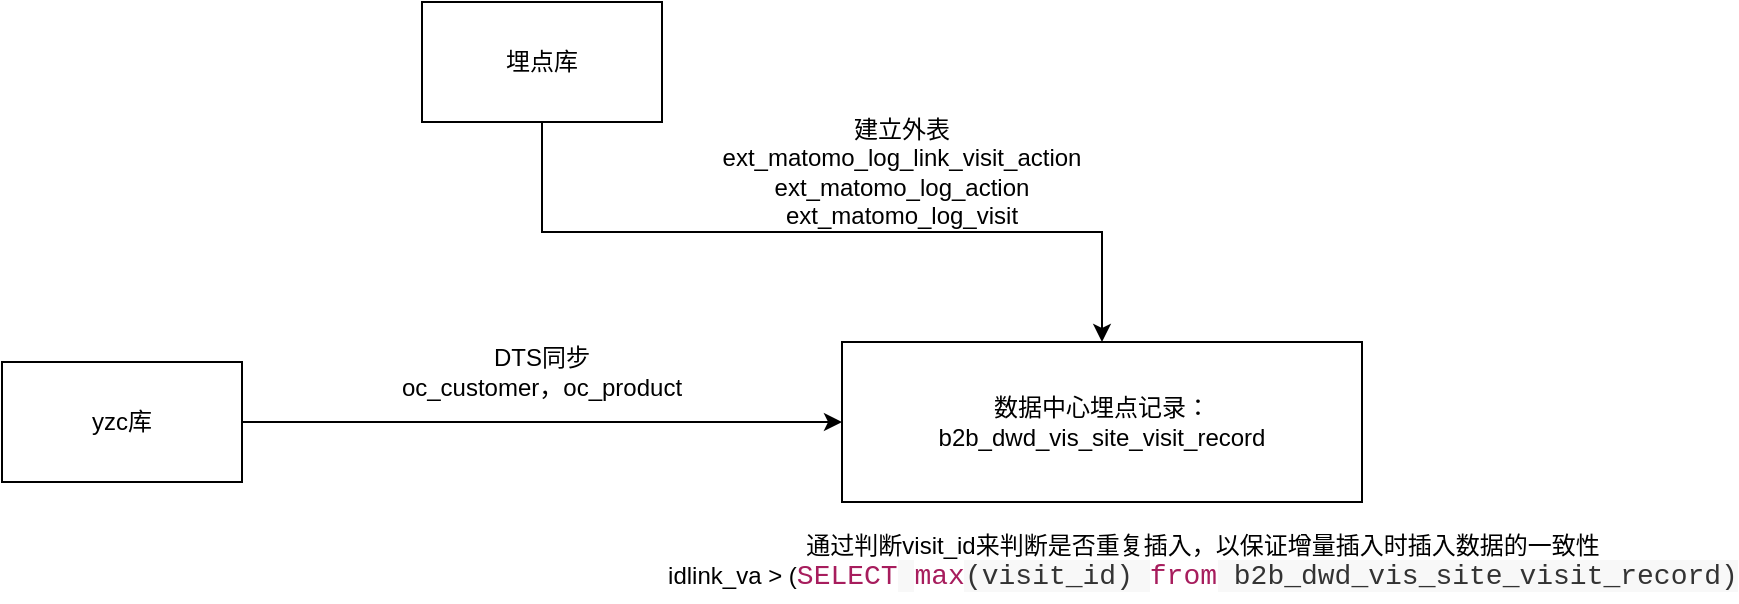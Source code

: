 <mxfile version="22.0.8" type="github">
  <diagram name="第 1 页" id="Nvfa4YNIevCubGbYaG3O">
    <mxGraphModel dx="1426" dy="785" grid="1" gridSize="10" guides="1" tooltips="1" connect="1" arrows="1" fold="1" page="1" pageScale="1" pageWidth="827" pageHeight="1169" math="0" shadow="0">
      <root>
        <mxCell id="0" />
        <mxCell id="1" parent="0" />
        <mxCell id="1pz00MVEpj-N78Dze2-A-1" value="数据中心埋点记录：b2b_dwd_vis_site_visit_record" style="rounded=0;whiteSpace=wrap;html=1;" vertex="1" parent="1">
          <mxGeometry x="460" y="230" width="260" height="80" as="geometry" />
        </mxCell>
        <mxCell id="1pz00MVEpj-N78Dze2-A-6" style="edgeStyle=orthogonalEdgeStyle;rounded=0;orthogonalLoop=1;jettySize=auto;html=1;exitX=0.5;exitY=1;exitDx=0;exitDy=0;entryX=0.5;entryY=0;entryDx=0;entryDy=0;" edge="1" parent="1" source="1pz00MVEpj-N78Dze2-A-2" target="1pz00MVEpj-N78Dze2-A-1">
          <mxGeometry relative="1" as="geometry" />
        </mxCell>
        <mxCell id="1pz00MVEpj-N78Dze2-A-2" value="埋点库" style="rounded=0;whiteSpace=wrap;html=1;" vertex="1" parent="1">
          <mxGeometry x="250" y="60" width="120" height="60" as="geometry" />
        </mxCell>
        <mxCell id="1pz00MVEpj-N78Dze2-A-4" style="edgeStyle=orthogonalEdgeStyle;rounded=0;orthogonalLoop=1;jettySize=auto;html=1;entryX=0;entryY=0.5;entryDx=0;entryDy=0;" edge="1" parent="1" source="1pz00MVEpj-N78Dze2-A-3" target="1pz00MVEpj-N78Dze2-A-1">
          <mxGeometry relative="1" as="geometry" />
        </mxCell>
        <mxCell id="1pz00MVEpj-N78Dze2-A-3" value="yzc库" style="rounded=0;whiteSpace=wrap;html=1;" vertex="1" parent="1">
          <mxGeometry x="40" y="240" width="120" height="60" as="geometry" />
        </mxCell>
        <mxCell id="1pz00MVEpj-N78Dze2-A-5" value="DTS同步&lt;br&gt;oc_customer，oc_product" style="text;html=1;strokeColor=none;fillColor=none;align=center;verticalAlign=middle;whiteSpace=wrap;rounded=0;" vertex="1" parent="1">
          <mxGeometry x="220" y="220" width="180" height="50" as="geometry" />
        </mxCell>
        <mxCell id="1pz00MVEpj-N78Dze2-A-7" value="建立外表&lt;br&gt;ext_matomo_log_link_visit_action&lt;br&gt;ext_matomo_log_action&lt;br&gt;ext_matomo_log_visit" style="text;html=1;strokeColor=none;fillColor=none;align=center;verticalAlign=middle;whiteSpace=wrap;rounded=0;" vertex="1" parent="1">
          <mxGeometry x="460" y="130" width="60" height="30" as="geometry" />
        </mxCell>
        <mxCell id="1pz00MVEpj-N78Dze2-A-10" value="通过判断visit_id来判断是否重复插入，以保证增量插入时插入数据的一致性&lt;br&gt;idlink_va &amp;gt; (&lt;span style=&quot;box-sizing: border-box; --tw-border-spacing-x: 0; --tw-border-spacing-y: 0; --tw-translate-x: 0; --tw-translate-y: 0; --tw-rotate: 0; --tw-skew-x: 0; --tw-skew-y: 0; --tw-scale-x: 1; --tw-scale-y: 1; --tw-pan-x: ; --tw-pan-y: ; --tw-pinch-zoom: ; --tw-scroll-snap-strictness: proximity; --tw-ordinal: ; --tw-slashed-zero: ; --tw-numeric-figure: ; --tw-numeric-spacing: ; --tw-numeric-fraction: ; --tw-ring-inset: ; --tw-ring-offset-width: 0px; --tw-ring-offset-color: #fff; --tw-ring-color: rgb(59 130 246 / 0.5); --tw-ring-offset-shadow: 0 0 #0000; --tw-ring-shadow: 0 0 #0000; --tw-shadow: 0 0 #0000; --tw-shadow-colored: 0 0 #0000; --tw-blur: ; --tw-brightness: ; --tw-contrast: ; --tw-grayscale: ; --tw-hue-rotate: ; --tw-invert: ; --tw-saturate: ; --tw-sepia: ; --tw-drop-shadow: ; --tw-backdrop-blur: ; --tw-backdrop-brightness: ; --tw-backdrop-contrast: ; --tw-backdrop-grayscale: ; --tw-backdrop-hue-rotate: ; --tw-backdrop-invert: ; --tw-backdrop-opacity: ; --tw-backdrop-saturate: ; --tw-backdrop-sepia: ; -webkit-tap-highlight-color: rgba(0, 0, 0, 0); color: rgb(167, 29, 93); font-family: Consolas, Menlo, Courier, monospace; font-size: 14px; text-align: start;&quot; class=&quot;hljs-keyword&quot;&gt;SELECT&lt;/span&gt;&lt;span style=&quot;color: rgb(51, 51, 51); font-family: Consolas, Menlo, Courier, monospace; font-size: 14px; text-align: start; background-color: rgb(248, 248, 248);&quot;&gt; &lt;/span&gt;&lt;span style=&quot;box-sizing: border-box; --tw-border-spacing-x: 0; --tw-border-spacing-y: 0; --tw-translate-x: 0; --tw-translate-y: 0; --tw-rotate: 0; --tw-skew-x: 0; --tw-skew-y: 0; --tw-scale-x: 1; --tw-scale-y: 1; --tw-pan-x: ; --tw-pan-y: ; --tw-pinch-zoom: ; --tw-scroll-snap-strictness: proximity; --tw-ordinal: ; --tw-slashed-zero: ; --tw-numeric-figure: ; --tw-numeric-spacing: ; --tw-numeric-fraction: ; --tw-ring-inset: ; --tw-ring-offset-width: 0px; --tw-ring-offset-color: #fff; --tw-ring-color: rgb(59 130 246 / 0.5); --tw-ring-offset-shadow: 0 0 #0000; --tw-ring-shadow: 0 0 #0000; --tw-shadow: 0 0 #0000; --tw-shadow-colored: 0 0 #0000; --tw-blur: ; --tw-brightness: ; --tw-contrast: ; --tw-grayscale: ; --tw-hue-rotate: ; --tw-invert: ; --tw-saturate: ; --tw-sepia: ; --tw-drop-shadow: ; --tw-backdrop-blur: ; --tw-backdrop-brightness: ; --tw-backdrop-contrast: ; --tw-backdrop-grayscale: ; --tw-backdrop-hue-rotate: ; --tw-backdrop-invert: ; --tw-backdrop-opacity: ; --tw-backdrop-saturate: ; --tw-backdrop-sepia: ; -webkit-tap-highlight-color: rgba(0, 0, 0, 0); color: rgb(167, 29, 93); font-family: Consolas, Menlo, Courier, monospace; font-size: 14px; text-align: start;&quot; class=&quot;hljs-keyword&quot;&gt;max&lt;/span&gt;&lt;span style=&quot;color: rgb(51, 51, 51); font-family: Consolas, Menlo, Courier, monospace; font-size: 14px; text-align: start; background-color: rgb(248, 248, 248);&quot;&gt;(visit_id) &lt;/span&gt;&lt;span style=&quot;box-sizing: border-box; --tw-border-spacing-x: 0; --tw-border-spacing-y: 0; --tw-translate-x: 0; --tw-translate-y: 0; --tw-rotate: 0; --tw-skew-x: 0; --tw-skew-y: 0; --tw-scale-x: 1; --tw-scale-y: 1; --tw-pan-x: ; --tw-pan-y: ; --tw-pinch-zoom: ; --tw-scroll-snap-strictness: proximity; --tw-ordinal: ; --tw-slashed-zero: ; --tw-numeric-figure: ; --tw-numeric-spacing: ; --tw-numeric-fraction: ; --tw-ring-inset: ; --tw-ring-offset-width: 0px; --tw-ring-offset-color: #fff; --tw-ring-color: rgb(59 130 246 / 0.5); --tw-ring-offset-shadow: 0 0 #0000; --tw-ring-shadow: 0 0 #0000; --tw-shadow: 0 0 #0000; --tw-shadow-colored: 0 0 #0000; --tw-blur: ; --tw-brightness: ; --tw-contrast: ; --tw-grayscale: ; --tw-hue-rotate: ; --tw-invert: ; --tw-saturate: ; --tw-sepia: ; --tw-drop-shadow: ; --tw-backdrop-blur: ; --tw-backdrop-brightness: ; --tw-backdrop-contrast: ; --tw-backdrop-grayscale: ; --tw-backdrop-hue-rotate: ; --tw-backdrop-invert: ; --tw-backdrop-opacity: ; --tw-backdrop-saturate: ; --tw-backdrop-sepia: ; -webkit-tap-highlight-color: rgba(0, 0, 0, 0); color: rgb(167, 29, 93); font-family: Consolas, Menlo, Courier, monospace; font-size: 14px; text-align: start;&quot; class=&quot;hljs-keyword&quot;&gt;from&lt;/span&gt;&lt;span style=&quot;color: rgb(51, 51, 51); font-family: Consolas, Menlo, Courier, monospace; font-size: 14px; text-align: start; background-color: rgb(248, 248, 248);&quot;&gt; b2b_dwd_vis_site_visit_record)&lt;/span&gt;" style="text;html=1;align=center;verticalAlign=middle;resizable=0;points=[];autosize=1;strokeColor=none;fillColor=none;" vertex="1" parent="1">
          <mxGeometry x="380" y="320" width="520" height="40" as="geometry" />
        </mxCell>
      </root>
    </mxGraphModel>
  </diagram>
</mxfile>
